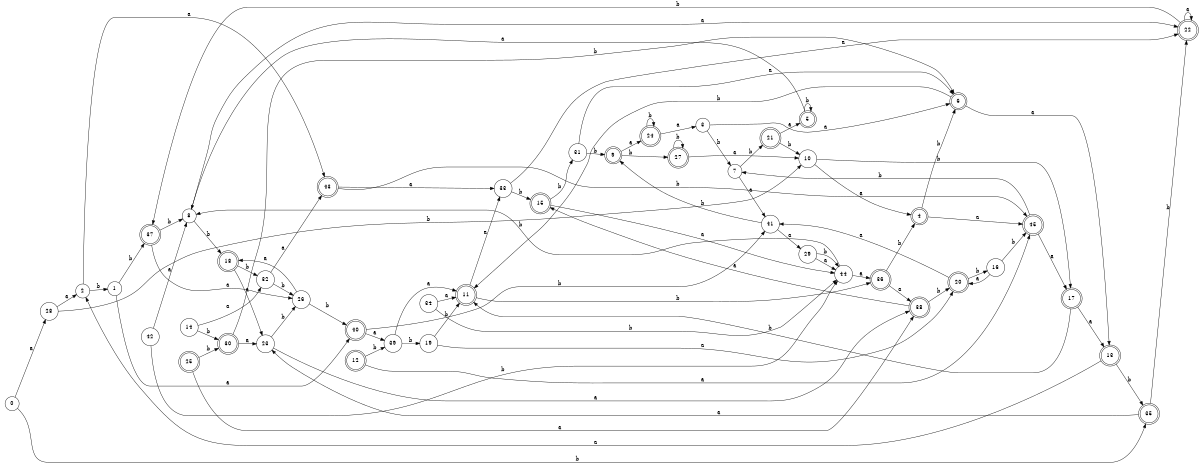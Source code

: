 digraph n37_1 {
__start0 [label="" shape="none"];

rankdir=LR;
size="8,5";

s0 [style="filled", color="black", fillcolor="white" shape="circle", label="0"];
s1 [style="filled", color="black", fillcolor="white" shape="circle", label="1"];
s2 [style="filled", color="black", fillcolor="white" shape="circle", label="2"];
s3 [style="filled", color="black", fillcolor="white" shape="circle", label="3"];
s4 [style="rounded,filled", color="black", fillcolor="white" shape="doublecircle", label="4"];
s5 [style="rounded,filled", color="black", fillcolor="white" shape="doublecircle", label="5"];
s6 [style="rounded,filled", color="black", fillcolor="white" shape="doublecircle", label="6"];
s7 [style="filled", color="black", fillcolor="white" shape="circle", label="7"];
s8 [style="filled", color="black", fillcolor="white" shape="circle", label="8"];
s9 [style="rounded,filled", color="black", fillcolor="white" shape="doublecircle", label="9"];
s10 [style="filled", color="black", fillcolor="white" shape="circle", label="10"];
s11 [style="rounded,filled", color="black", fillcolor="white" shape="doublecircle", label="11"];
s12 [style="rounded,filled", color="black", fillcolor="white" shape="doublecircle", label="12"];
s13 [style="rounded,filled", color="black", fillcolor="white" shape="doublecircle", label="13"];
s14 [style="filled", color="black", fillcolor="white" shape="circle", label="14"];
s15 [style="rounded,filled", color="black", fillcolor="white" shape="doublecircle", label="15"];
s16 [style="filled", color="black", fillcolor="white" shape="circle", label="16"];
s17 [style="rounded,filled", color="black", fillcolor="white" shape="doublecircle", label="17"];
s18 [style="rounded,filled", color="black", fillcolor="white" shape="doublecircle", label="18"];
s19 [style="filled", color="black", fillcolor="white" shape="circle", label="19"];
s20 [style="rounded,filled", color="black", fillcolor="white" shape="doublecircle", label="20"];
s21 [style="rounded,filled", color="black", fillcolor="white" shape="doublecircle", label="21"];
s22 [style="rounded,filled", color="black", fillcolor="white" shape="doublecircle", label="22"];
s23 [style="filled", color="black", fillcolor="white" shape="circle", label="23"];
s24 [style="rounded,filled", color="black", fillcolor="white" shape="doublecircle", label="24"];
s25 [style="rounded,filled", color="black", fillcolor="white" shape="doublecircle", label="25"];
s26 [style="filled", color="black", fillcolor="white" shape="circle", label="26"];
s27 [style="rounded,filled", color="black", fillcolor="white" shape="doublecircle", label="27"];
s28 [style="filled", color="black", fillcolor="white" shape="circle", label="28"];
s29 [style="filled", color="black", fillcolor="white" shape="circle", label="29"];
s30 [style="rounded,filled", color="black", fillcolor="white" shape="doublecircle", label="30"];
s31 [style="filled", color="black", fillcolor="white" shape="circle", label="31"];
s32 [style="filled", color="black", fillcolor="white" shape="circle", label="32"];
s33 [style="filled", color="black", fillcolor="white" shape="circle", label="33"];
s34 [style="filled", color="black", fillcolor="white" shape="circle", label="34"];
s35 [style="rounded,filled", color="black", fillcolor="white" shape="doublecircle", label="35"];
s36 [style="rounded,filled", color="black", fillcolor="white" shape="doublecircle", label="36"];
s37 [style="rounded,filled", color="black", fillcolor="white" shape="doublecircle", label="37"];
s38 [style="rounded,filled", color="black", fillcolor="white" shape="doublecircle", label="38"];
s39 [style="filled", color="black", fillcolor="white" shape="circle", label="39"];
s40 [style="rounded,filled", color="black", fillcolor="white" shape="doublecircle", label="40"];
s41 [style="filled", color="black", fillcolor="white" shape="circle", label="41"];
s42 [style="filled", color="black", fillcolor="white" shape="circle", label="42"];
s43 [style="rounded,filled", color="black", fillcolor="white" shape="doublecircle", label="43"];
s44 [style="filled", color="black", fillcolor="white" shape="circle", label="44"];
s45 [style="rounded,filled", color="black", fillcolor="white" shape="doublecircle", label="45"];
s0 -> s28 [label="a"];
s0 -> s35 [label="b"];
s1 -> s40 [label="a"];
s1 -> s37 [label="b"];
s2 -> s43 [label="a"];
s2 -> s1 [label="b"];
s3 -> s6 [label="a"];
s3 -> s7 [label="b"];
s4 -> s45 [label="a"];
s4 -> s6 [label="b"];
s5 -> s8 [label="a"];
s5 -> s5 [label="b"];
s6 -> s13 [label="a"];
s6 -> s11 [label="b"];
s7 -> s41 [label="a"];
s7 -> s21 [label="b"];
s8 -> s22 [label="a"];
s8 -> s18 [label="b"];
s9 -> s24 [label="a"];
s9 -> s27 [label="b"];
s10 -> s4 [label="a"];
s10 -> s17 [label="b"];
s11 -> s33 [label="a"];
s11 -> s36 [label="b"];
s12 -> s45 [label="a"];
s12 -> s39 [label="b"];
s13 -> s2 [label="a"];
s13 -> s35 [label="b"];
s14 -> s32 [label="a"];
s14 -> s30 [label="b"];
s15 -> s44 [label="a"];
s15 -> s31 [label="b"];
s16 -> s20 [label="a"];
s16 -> s45 [label="b"];
s17 -> s13 [label="a"];
s17 -> s11 [label="b"];
s18 -> s23 [label="a"];
s18 -> s32 [label="b"];
s19 -> s20 [label="a"];
s19 -> s11 [label="b"];
s20 -> s41 [label="a"];
s20 -> s16 [label="b"];
s21 -> s5 [label="a"];
s21 -> s10 [label="b"];
s22 -> s22 [label="a"];
s22 -> s37 [label="b"];
s23 -> s38 [label="a"];
s23 -> s26 [label="b"];
s24 -> s3 [label="a"];
s24 -> s24 [label="b"];
s25 -> s38 [label="a"];
s25 -> s30 [label="b"];
s26 -> s18 [label="a"];
s26 -> s40 [label="b"];
s27 -> s10 [label="a"];
s27 -> s27 [label="b"];
s28 -> s2 [label="a"];
s28 -> s10 [label="b"];
s29 -> s44 [label="a"];
s29 -> s44 [label="b"];
s30 -> s23 [label="a"];
s30 -> s6 [label="b"];
s31 -> s6 [label="a"];
s31 -> s9 [label="b"];
s32 -> s43 [label="a"];
s32 -> s26 [label="b"];
s33 -> s22 [label="a"];
s33 -> s15 [label="b"];
s34 -> s11 [label="a"];
s34 -> s44 [label="b"];
s35 -> s23 [label="a"];
s35 -> s22 [label="b"];
s36 -> s38 [label="a"];
s36 -> s4 [label="b"];
s37 -> s26 [label="a"];
s37 -> s8 [label="b"];
s38 -> s15 [label="a"];
s38 -> s20 [label="b"];
s39 -> s11 [label="a"];
s39 -> s19 [label="b"];
s40 -> s39 [label="a"];
s40 -> s41 [label="b"];
s41 -> s29 [label="a"];
s41 -> s9 [label="b"];
s42 -> s8 [label="a"];
s42 -> s44 [label="b"];
s43 -> s33 [label="a"];
s43 -> s45 [label="b"];
s44 -> s36 [label="a"];
s44 -> s8 [label="b"];
s45 -> s17 [label="a"];
s45 -> s7 [label="b"];

}